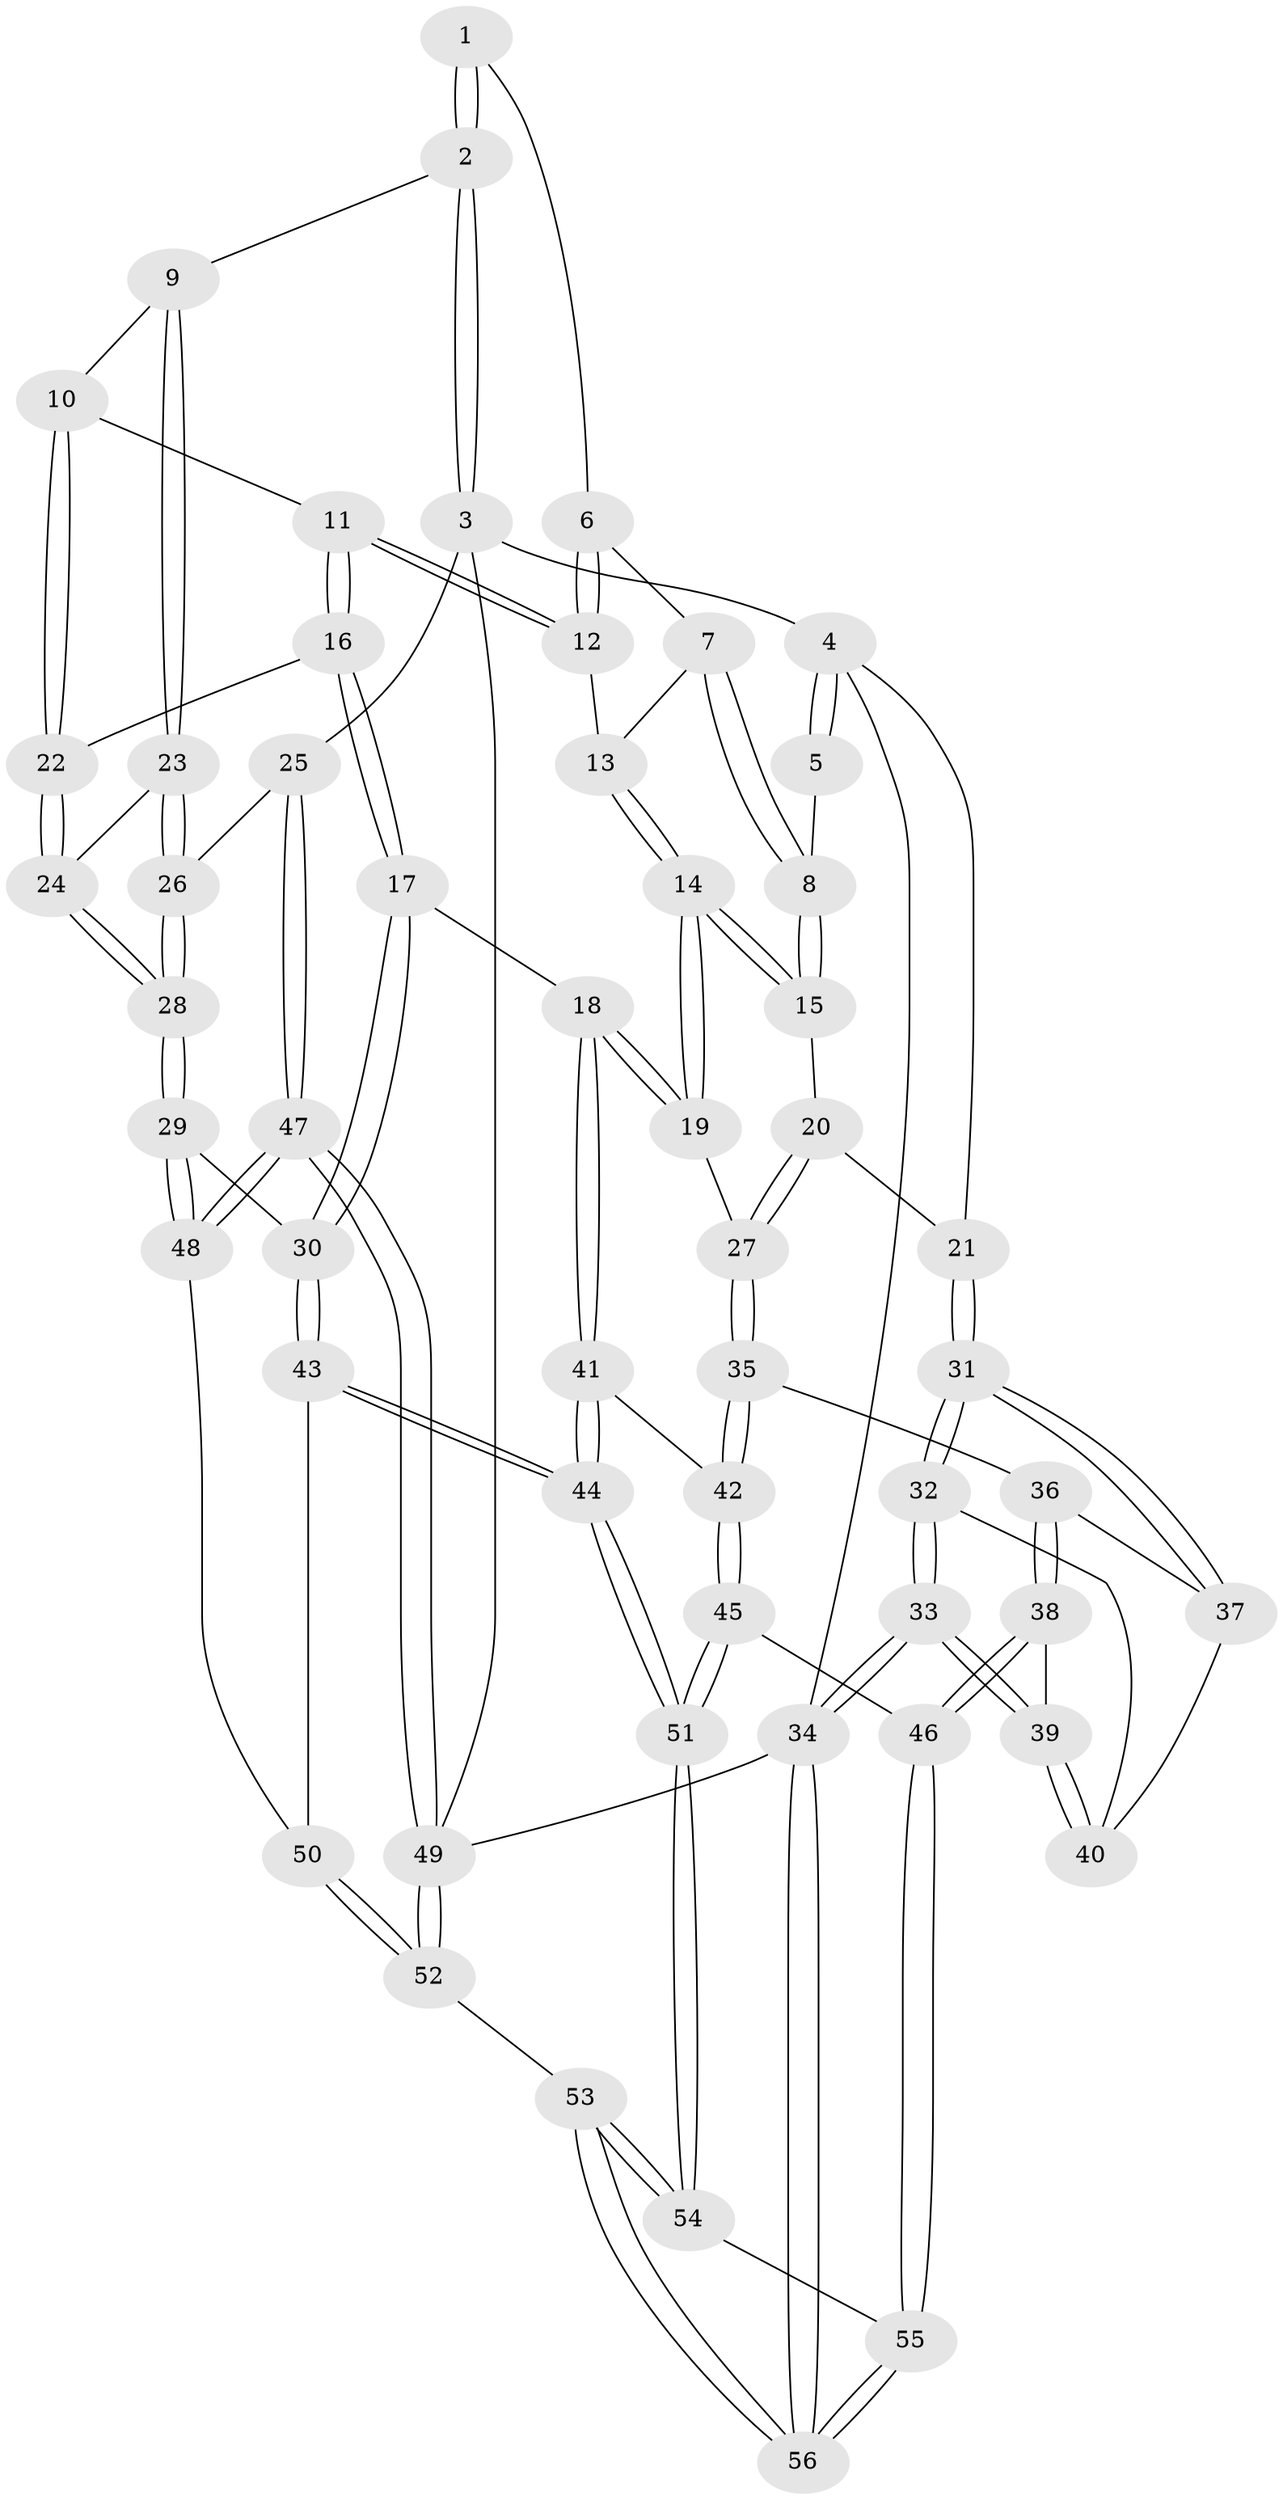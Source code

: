 // coarse degree distribution, {3: 0.05128205128205128, 6: 0.20512820512820512, 2: 0.02564102564102564, 4: 0.41025641025641024, 7: 0.05128205128205128, 5: 0.2564102564102564}
// Generated by graph-tools (version 1.1) at 2025/21/03/04/25 18:21:19]
// undirected, 56 vertices, 137 edges
graph export_dot {
graph [start="1"]
  node [color=gray90,style=filled];
  1 [pos="+0.6120555568783838+0"];
  2 [pos="+0.8395072950940013+0"];
  3 [pos="+1+0"];
  4 [pos="+0+0"];
  5 [pos="+0.25891521037076254+0"];
  6 [pos="+0.5713455896468399+0"];
  7 [pos="+0.4145313011706921+0.12601314416764084"];
  8 [pos="+0.3659931123331687+0.16539484781266908"];
  9 [pos="+0.7536844415322914+0.205900978898807"];
  10 [pos="+0.692039362504023+0.22051186599529146"];
  11 [pos="+0.6126227885044485+0.209776593874411"];
  12 [pos="+0.5740073608799574+0.1450624986755636"];
  13 [pos="+0.5087748587968514+0.19736942837463667"];
  14 [pos="+0.43150512961788207+0.2991683805729441"];
  15 [pos="+0.36202512354152117+0.17187460797249912"];
  16 [pos="+0.5771196908663478+0.31005864316576304"];
  17 [pos="+0.4885617555312217+0.3837784895836251"];
  18 [pos="+0.44067433714246207+0.37577584193609276"];
  19 [pos="+0.4403229494946547+0.37543149969335193"];
  20 [pos="+0.12864886789695604+0.17515850582054254"];
  21 [pos="+0+0"];
  22 [pos="+0.667844598096066+0.3207025345978003"];
  23 [pos="+0.7748331309300698+0.23820472503775547"];
  24 [pos="+0.7237601944352376+0.36371574423119574"];
  25 [pos="+1+0.31701815573975317"];
  26 [pos="+0.9917677508252867+0.3275649370223089"];
  27 [pos="+0.24619614789251382+0.36628880436753275"];
  28 [pos="+0.7469803701719561+0.459931134458401"];
  29 [pos="+0.7379147124288732+0.47632451066526055"];
  30 [pos="+0.566596487732095+0.4515238940855275"];
  31 [pos="+0+0.3219122824597959"];
  32 [pos="+0+0.3351874701882932"];
  33 [pos="+0+0.8121669966725428"];
  34 [pos="+0+1"];
  35 [pos="+0.19775008929573834+0.45400008074858783"];
  36 [pos="+0.10021320466382803+0.44749946083924713"];
  37 [pos="+0.09428377650991483+0.4464431650865597"];
  38 [pos="+0.1175635175073993+0.6924258861165259"];
  39 [pos="+0.11706915786553868+0.692449872652091"];
  40 [pos="+0.06685677487696658+0.5587468759805657"];
  41 [pos="+0.3941604857847049+0.5113130076776464"];
  42 [pos="+0.23558682811749557+0.6218606013489212"];
  43 [pos="+0.5309110210518301+0.6852666783795511"];
  44 [pos="+0.5249975982483284+0.6886852441146493"];
  45 [pos="+0.2261643130057834+0.6512637550062622"];
  46 [pos="+0.15438435258555763+0.6923469326824253"];
  47 [pos="+1+0.6155921745372934"];
  48 [pos="+0.765629386952972+0.5909657813564003"];
  49 [pos="+1+1"];
  50 [pos="+0.7219505374794561+0.6692336853993744"];
  51 [pos="+0.4570457309106321+0.7768825903563719"];
  52 [pos="+0.9320595273841324+1"];
  53 [pos="+0.5674781625441206+1"];
  54 [pos="+0.46486434069667365+0.9101505246078484"];
  55 [pos="+0.21737067127159834+0.904267182052313"];
  56 [pos="+0+1"];
  1 -- 2;
  1 -- 2;
  1 -- 6;
  2 -- 3;
  2 -- 3;
  2 -- 9;
  3 -- 4;
  3 -- 25;
  3 -- 49;
  4 -- 5;
  4 -- 5;
  4 -- 21;
  4 -- 34;
  5 -- 8;
  6 -- 7;
  6 -- 12;
  6 -- 12;
  7 -- 8;
  7 -- 8;
  7 -- 13;
  8 -- 15;
  8 -- 15;
  9 -- 10;
  9 -- 23;
  9 -- 23;
  10 -- 11;
  10 -- 22;
  10 -- 22;
  11 -- 12;
  11 -- 12;
  11 -- 16;
  11 -- 16;
  12 -- 13;
  13 -- 14;
  13 -- 14;
  14 -- 15;
  14 -- 15;
  14 -- 19;
  14 -- 19;
  15 -- 20;
  16 -- 17;
  16 -- 17;
  16 -- 22;
  17 -- 18;
  17 -- 30;
  17 -- 30;
  18 -- 19;
  18 -- 19;
  18 -- 41;
  18 -- 41;
  19 -- 27;
  20 -- 21;
  20 -- 27;
  20 -- 27;
  21 -- 31;
  21 -- 31;
  22 -- 24;
  22 -- 24;
  23 -- 24;
  23 -- 26;
  23 -- 26;
  24 -- 28;
  24 -- 28;
  25 -- 26;
  25 -- 47;
  25 -- 47;
  26 -- 28;
  26 -- 28;
  27 -- 35;
  27 -- 35;
  28 -- 29;
  28 -- 29;
  29 -- 30;
  29 -- 48;
  29 -- 48;
  30 -- 43;
  30 -- 43;
  31 -- 32;
  31 -- 32;
  31 -- 37;
  31 -- 37;
  32 -- 33;
  32 -- 33;
  32 -- 40;
  33 -- 34;
  33 -- 34;
  33 -- 39;
  33 -- 39;
  34 -- 56;
  34 -- 56;
  34 -- 49;
  35 -- 36;
  35 -- 42;
  35 -- 42;
  36 -- 37;
  36 -- 38;
  36 -- 38;
  37 -- 40;
  38 -- 39;
  38 -- 46;
  38 -- 46;
  39 -- 40;
  39 -- 40;
  41 -- 42;
  41 -- 44;
  41 -- 44;
  42 -- 45;
  42 -- 45;
  43 -- 44;
  43 -- 44;
  43 -- 50;
  44 -- 51;
  44 -- 51;
  45 -- 46;
  45 -- 51;
  45 -- 51;
  46 -- 55;
  46 -- 55;
  47 -- 48;
  47 -- 48;
  47 -- 49;
  47 -- 49;
  48 -- 50;
  49 -- 52;
  49 -- 52;
  50 -- 52;
  50 -- 52;
  51 -- 54;
  51 -- 54;
  52 -- 53;
  53 -- 54;
  53 -- 54;
  53 -- 56;
  53 -- 56;
  54 -- 55;
  55 -- 56;
  55 -- 56;
}
